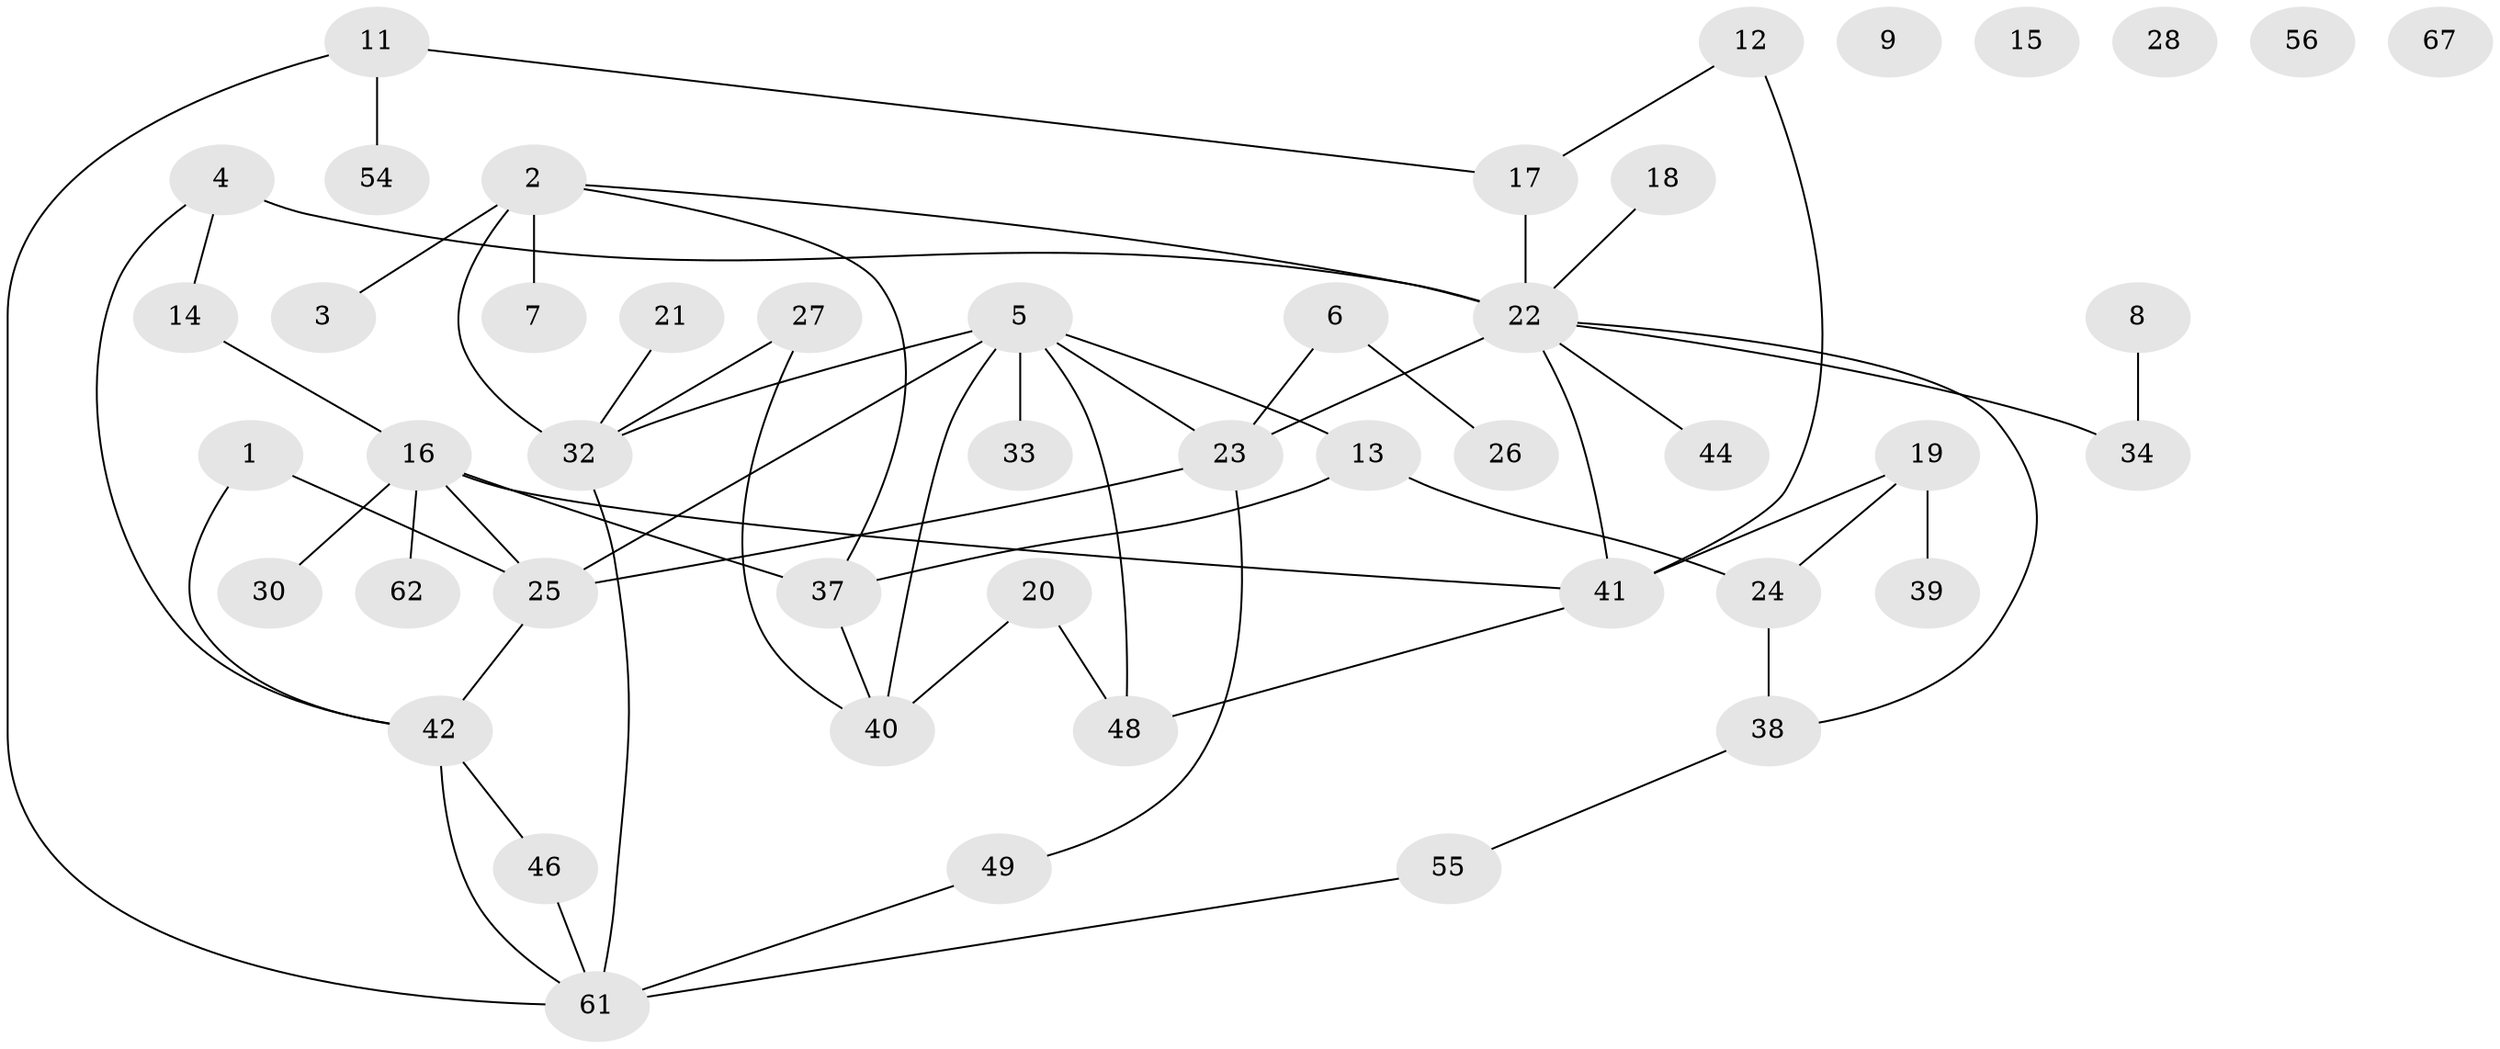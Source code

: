 // Generated by graph-tools (version 1.1) at 2025/23/03/03/25 07:23:27]
// undirected, 47 vertices, 61 edges
graph export_dot {
graph [start="1"]
  node [color=gray90,style=filled];
  1;
  2 [super="+66"];
  3;
  4 [super="+10"];
  5 [super="+51"];
  6 [super="+29"];
  7;
  8 [super="+47"];
  9;
  11 [super="+63"];
  12;
  13 [super="+45"];
  14;
  15;
  16 [super="+31"];
  17 [super="+52"];
  18 [super="+53"];
  19 [super="+36"];
  20 [super="+43"];
  21;
  22 [super="+60"];
  23 [super="+35"];
  24;
  25 [super="+58"];
  26;
  27;
  28;
  30;
  32 [super="+57"];
  33;
  34;
  37 [super="+68"];
  38;
  39;
  40 [super="+50"];
  41 [super="+65"];
  42 [super="+59"];
  44;
  46;
  48;
  49;
  54;
  55;
  56;
  61 [super="+64"];
  62;
  67;
  1 -- 25;
  1 -- 42;
  2 -- 3;
  2 -- 32;
  2 -- 7;
  2 -- 22;
  2 -- 37;
  4 -- 22 [weight=2];
  4 -- 14;
  4 -- 42;
  5 -- 23;
  5 -- 32;
  5 -- 33 [weight=2];
  5 -- 48;
  5 -- 40;
  5 -- 13;
  5 -- 25 [weight=2];
  6 -- 26;
  6 -- 23;
  8 -- 34;
  11 -- 17;
  11 -- 61;
  11 -- 54;
  12 -- 41;
  12 -- 17;
  13 -- 24;
  13 -- 37;
  14 -- 16;
  16 -- 30;
  16 -- 41;
  16 -- 62;
  16 -- 25;
  16 -- 37;
  17 -- 22 [weight=2];
  18 -- 22;
  19 -- 24;
  19 -- 41;
  19 -- 39;
  20 -- 40;
  20 -- 48;
  21 -- 32;
  22 -- 23;
  22 -- 34;
  22 -- 38;
  22 -- 44;
  22 -- 41;
  23 -- 49;
  23 -- 25;
  24 -- 38;
  25 -- 42;
  27 -- 40;
  27 -- 32;
  32 -- 61;
  37 -- 40;
  38 -- 55;
  41 -- 48;
  42 -- 46;
  42 -- 61;
  46 -- 61;
  49 -- 61;
  55 -- 61;
}
